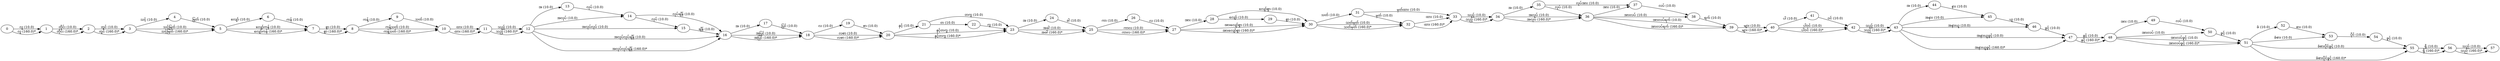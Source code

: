 digraph DAG {
  rankdir=LR;
  0 -> 1 [label="လူ (10.0)"];
  0 -> 1 [label="လူ (160.0)*"];
  1 -> 2 [label="တိုင်း (10.0)"];
  1 -> 2 [label="တိုင်း (160.0)*"];
  2 -> 3 [label="တွင် (10.0)"];
  2 -> 3 [label="တွင် (160.0)*"];
  3 -> 4 [label="သင့် (10.0)"];
  3 -> 5 [label="သင့်မြတ် (10.0)"];
  3 -> 5 [label="သင့်မြတ် (160.0)*"];
  4 -> 5 [label="မြတ် (10.0)"];
  5 -> 6 [label="လျော် (10.0)"];
  5 -> 7 [label="လျော်ကန် (10.0)"];
  5 -> 7 [label="လျော်ကန် (160.0)*"];
  6 -> 7 [label="ကန် (10.0)"];
  7 -> 8 [label="စွာ (10.0)"];
  7 -> 8 [label="စွာ (160.0)*"];
  8 -> 9 [label="ကန့် (10.0)"];
  8 -> 10 [label="ကန့်သတ် (10.0)"];
  8 -> 10 [label="ကန့်သတ် (160.0)*"];
  9 -> 10 [label="သတ် (10.0)"];
  10 -> 11 [label="ထား (10.0)"];
  10 -> 11 [label="ထား (160.0)*"];
  11 -> 12 [label="သည့် (10.0)"];
  11 -> 12 [label="သည့် (160.0)*"];
  12 -> 13 [label="အ (10.0)"];
  12 -> 14 [label="အလုပ် (10.0)"];
  12 -> 15 [label="အလုပ်လုပ် (10.0)"];
  12 -> 16 [label="အလုပ်လုပ်ချိန် (10.0)"];
  12 -> 16 [label="အလုပ်လုပ်ချိန် (160.0)*"];
  13 -> 14 [label="လုပ် (10.0)"];
  14 -> 15 [label="လုပ် (10.0)"];
  14 -> 16 [label="လုပ်ချိန် (10.0)"];
  15 -> 16 [label="ချိန် (10.0)"];
  16 -> 17 [label="အ (10.0)"];
  16 -> 18 [label="အပြင် (10.0)"];
  16 -> 18 [label="အပြင် (160.0)*"];
  17 -> 18 [label="ပြင် (10.0)"];
  18 -> 19 [label="လ (10.0)"];
  18 -> 20 [label="လစာ (10.0)"];
  18 -> 20 [label="လစာ (160.0)*"];
  19 -> 20 [label="စာ (10.0)"];
  20 -> 21 [label="နှင့် (10.0)"];
  20 -> 23 [label="နှင့်တကွ (10.0)"];
  20 -> 23 [label="နှင့်တကွ (160.0)*"];
  21 -> 22 [label="တ (10.0)"];
  21 -> 23 [label="တကွ (10.0)"];
  22 -> 23 [label="ကွ (10.0)"];
  23 -> 24 [label="အ (10.0)"];
  23 -> 25 [label="အခါ (10.0)"];
  23 -> 25 [label="အခါ (160.0)*"];
  24 -> 25 [label="ခါ (10.0)"];
  25 -> 26 [label="ကာ (10.0)"];
  25 -> 27 [label="ကာလ (10.0)"];
  25 -> 27 [label="ကာလ (160.0)*"];
  26 -> 27 [label="လ (10.0)"];
  27 -> 28 [label="အား (10.0)"];
  27 -> 30 [label="အားလျော်စွာ (10.0)"];
  27 -> 30 [label="အားလျော်စွာ (160.0)*"];
  28 -> 29 [label="လျော် (10.0)"];
  28 -> 30 [label="လျော်စွာ (10.0)"];
  29 -> 30 [label="စွာ (10.0)"];
  30 -> 31 [label="သတ် (10.0)"];
  30 -> 32 [label="သတ်မှတ် (10.0)"];
  30 -> 32 [label="သတ်မှတ် (160.0)*"];
  31 -> 32 [label="မှတ် (10.0)"];
  31 -> 33 [label="မှတ်ထား (10.0)"];
  32 -> 33 [label="ထား (10.0)"];
  32 -> 33 [label="ထား (160.0)*"];
  33 -> 34 [label="သည့် (10.0)"];
  33 -> 34 [label="သည့် (160.0)*"];
  34 -> 35 [label="အ (10.0)"];
  34 -> 36 [label="အလုပ် (10.0)"];
  34 -> 36 [label="အလုပ် (160.0)*"];
  35 -> 36 [label="လုပ် (10.0)"];
  35 -> 37 [label="လုပ်အား (10.0)"];
  36 -> 37 [label="အား (10.0)"];
  36 -> 38 [label="အားလပ် (10.0)"];
  36 -> 39 [label="အားလပ်ရက် (10.0)"];
  36 -> 39 [label="အားလပ်ရက် (160.0)*"];
  37 -> 38 [label="လပ် (10.0)"];
  38 -> 39 [label="ရက် (10.0)"];
  39 -> 40 [label="များ (10.0)"];
  39 -> 40 [label="များ (160.0)*"];
  40 -> 41 [label="ပါ (10.0)"];
  40 -> 42 [label="ပါဝင် (10.0)"];
  40 -> 42 [label="ပါဝင် (160.0)*"];
  41 -> 42 [label="ဝင် (10.0)"];
  42 -> 43 [label="သည့် (10.0)"];
  42 -> 43 [label="သည့် (160.0)*"];
  43 -> 44 [label="အ (10.0)"];
  43 -> 45 [label="အနား (10.0)"];
  43 -> 46 [label="အနားယူ (10.0)"];
  43 -> 47 [label="အနားယူခွင့် (10.0)"];
  43 -> 47 [label="အနားယူခွင့် (160.0)*"];
  44 -> 45 [label="နား (10.0)"];
  45 -> 46 [label="ယူ (10.0)"];
  46 -> 47 [label="ခွင့် (10.0)"];
  47 -> 48 [label="နှင့် (10.0)"];
  47 -> 48 [label="နှင့် (160.0)*"];
  48 -> 49 [label="အား (10.0)"];
  48 -> 50 [label="အားလပ် (10.0)"];
  48 -> 51 [label="အားလပ်ခွင့် (10.0)"];
  48 -> 51 [label="အားလပ်ခွင့် (160.0)*"];
  49 -> 50 [label="လပ် (10.0)"];
  50 -> 51 [label="ခွင့် (10.0)"];
  51 -> 52 [label="ခံ (10.0)"];
  51 -> 53 [label="ခံစား (10.0)"];
  51 -> 55 [label="ခံစားပိုင်ခွင့် (10.0)"];
  51 -> 55 [label="ခံစားပိုင်ခွင့် (160.0)*"];
  52 -> 53 [label="စား (10.0)"];
  53 -> 54 [label="ပိုင် (10.0)"];
  54 -> 55 [label="ခွင့် (10.0)"];
  55 -> 56 [label="ရှိ (10.0)"];
  55 -> 56 [label="ရှိ (160.0)*"];
  56 -> 57 [label="သည် (10.0)"];
  56 -> 57 [label="သည် (160.0)*"];
}